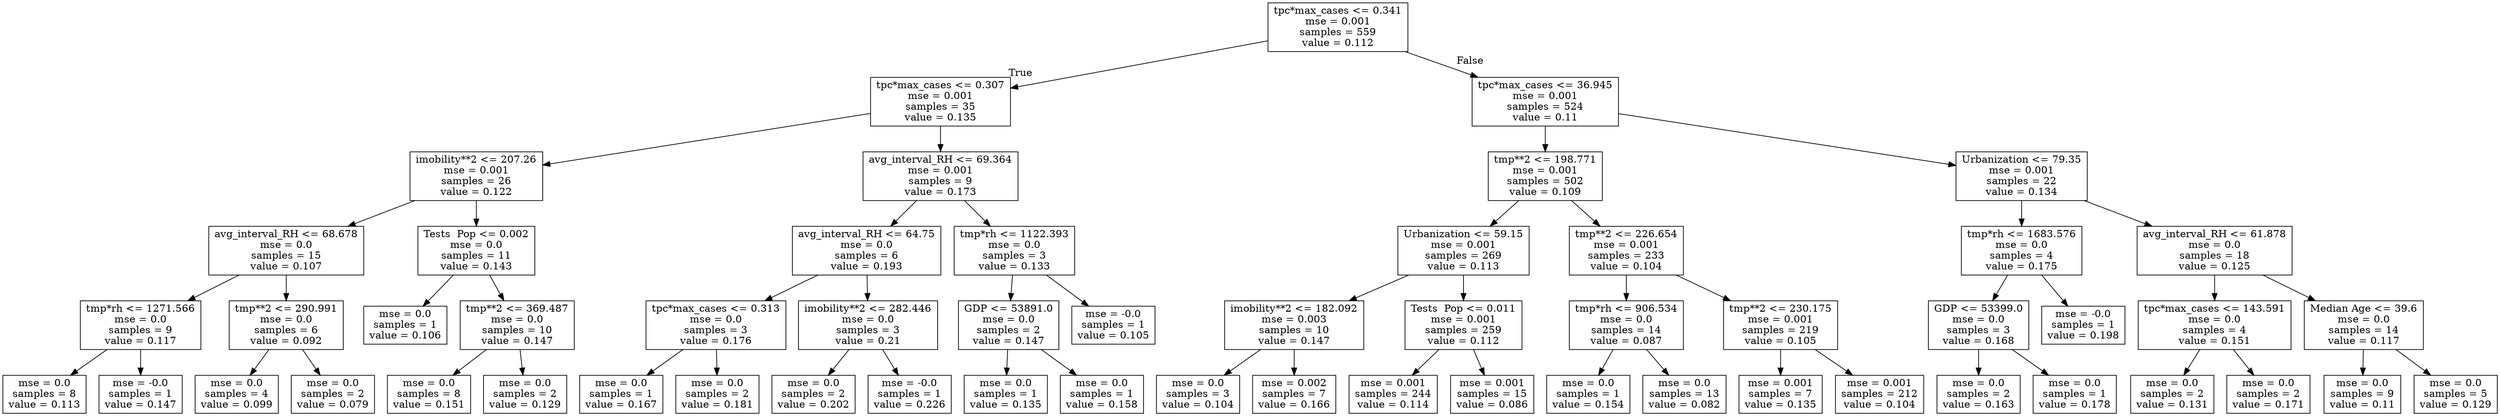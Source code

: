 digraph Tree {
node [shape=box] ;
0 [label="tpc*max_cases <= 0.341\nmse = 0.001\nsamples = 559\nvalue = 0.112"] ;
1 [label="tpc*max_cases <= 0.307\nmse = 0.001\nsamples = 35\nvalue = 0.135"] ;
0 -> 1 [labeldistance=2.5, labelangle=45, headlabel="True"] ;
2 [label="imobility**2 <= 207.26\nmse = 0.001\nsamples = 26\nvalue = 0.122"] ;
1 -> 2 ;
3 [label="avg_interval_RH <= 68.678\nmse = 0.0\nsamples = 15\nvalue = 0.107"] ;
2 -> 3 ;
4 [label="tmp*rh <= 1271.566\nmse = 0.0\nsamples = 9\nvalue = 0.117"] ;
3 -> 4 ;
5 [label="mse = 0.0\nsamples = 8\nvalue = 0.113"] ;
4 -> 5 ;
6 [label="mse = -0.0\nsamples = 1\nvalue = 0.147"] ;
4 -> 6 ;
7 [label="tmp**2 <= 290.991\nmse = 0.0\nsamples = 6\nvalue = 0.092"] ;
3 -> 7 ;
8 [label="mse = 0.0\nsamples = 4\nvalue = 0.099"] ;
7 -> 8 ;
9 [label="mse = 0.0\nsamples = 2\nvalue = 0.079"] ;
7 -> 9 ;
10 [label="Tests \ Pop <= 0.002\nmse = 0.0\nsamples = 11\nvalue = 0.143"] ;
2 -> 10 ;
11 [label="mse = 0.0\nsamples = 1\nvalue = 0.106"] ;
10 -> 11 ;
12 [label="tmp**2 <= 369.487\nmse = 0.0\nsamples = 10\nvalue = 0.147"] ;
10 -> 12 ;
13 [label="mse = 0.0\nsamples = 8\nvalue = 0.151"] ;
12 -> 13 ;
14 [label="mse = 0.0\nsamples = 2\nvalue = 0.129"] ;
12 -> 14 ;
15 [label="avg_interval_RH <= 69.364\nmse = 0.001\nsamples = 9\nvalue = 0.173"] ;
1 -> 15 ;
16 [label="avg_interval_RH <= 64.75\nmse = 0.0\nsamples = 6\nvalue = 0.193"] ;
15 -> 16 ;
17 [label="tpc*max_cases <= 0.313\nmse = 0.0\nsamples = 3\nvalue = 0.176"] ;
16 -> 17 ;
18 [label="mse = 0.0\nsamples = 1\nvalue = 0.167"] ;
17 -> 18 ;
19 [label="mse = 0.0\nsamples = 2\nvalue = 0.181"] ;
17 -> 19 ;
20 [label="imobility**2 <= 282.446\nmse = 0.0\nsamples = 3\nvalue = 0.21"] ;
16 -> 20 ;
21 [label="mse = 0.0\nsamples = 2\nvalue = 0.202"] ;
20 -> 21 ;
22 [label="mse = -0.0\nsamples = 1\nvalue = 0.226"] ;
20 -> 22 ;
23 [label="tmp*rh <= 1122.393\nmse = 0.0\nsamples = 3\nvalue = 0.133"] ;
15 -> 23 ;
24 [label="GDP <= 53891.0\nmse = 0.0\nsamples = 2\nvalue = 0.147"] ;
23 -> 24 ;
25 [label="mse = 0.0\nsamples = 1\nvalue = 0.135"] ;
24 -> 25 ;
26 [label="mse = 0.0\nsamples = 1\nvalue = 0.158"] ;
24 -> 26 ;
27 [label="mse = -0.0\nsamples = 1\nvalue = 0.105"] ;
23 -> 27 ;
28 [label="tpc*max_cases <= 36.945\nmse = 0.001\nsamples = 524\nvalue = 0.11"] ;
0 -> 28 [labeldistance=2.5, labelangle=-45, headlabel="False"] ;
29 [label="tmp**2 <= 198.771\nmse = 0.001\nsamples = 502\nvalue = 0.109"] ;
28 -> 29 ;
30 [label="Urbanization <= 59.15\nmse = 0.001\nsamples = 269\nvalue = 0.113"] ;
29 -> 30 ;
31 [label="imobility**2 <= 182.092\nmse = 0.003\nsamples = 10\nvalue = 0.147"] ;
30 -> 31 ;
32 [label="mse = 0.0\nsamples = 3\nvalue = 0.104"] ;
31 -> 32 ;
33 [label="mse = 0.002\nsamples = 7\nvalue = 0.166"] ;
31 -> 33 ;
34 [label="Tests \ Pop <= 0.011\nmse = 0.001\nsamples = 259\nvalue = 0.112"] ;
30 -> 34 ;
35 [label="mse = 0.001\nsamples = 244\nvalue = 0.114"] ;
34 -> 35 ;
36 [label="mse = 0.001\nsamples = 15\nvalue = 0.086"] ;
34 -> 36 ;
37 [label="tmp**2 <= 226.654\nmse = 0.001\nsamples = 233\nvalue = 0.104"] ;
29 -> 37 ;
38 [label="tmp*rh <= 906.534\nmse = 0.0\nsamples = 14\nvalue = 0.087"] ;
37 -> 38 ;
39 [label="mse = 0.0\nsamples = 1\nvalue = 0.154"] ;
38 -> 39 ;
40 [label="mse = 0.0\nsamples = 13\nvalue = 0.082"] ;
38 -> 40 ;
41 [label="tmp**2 <= 230.175\nmse = 0.001\nsamples = 219\nvalue = 0.105"] ;
37 -> 41 ;
42 [label="mse = 0.001\nsamples = 7\nvalue = 0.135"] ;
41 -> 42 ;
43 [label="mse = 0.001\nsamples = 212\nvalue = 0.104"] ;
41 -> 43 ;
44 [label="Urbanization <= 79.35\nmse = 0.001\nsamples = 22\nvalue = 0.134"] ;
28 -> 44 ;
45 [label="tmp*rh <= 1683.576\nmse = 0.0\nsamples = 4\nvalue = 0.175"] ;
44 -> 45 ;
46 [label="GDP <= 53399.0\nmse = 0.0\nsamples = 3\nvalue = 0.168"] ;
45 -> 46 ;
47 [label="mse = 0.0\nsamples = 2\nvalue = 0.163"] ;
46 -> 47 ;
48 [label="mse = 0.0\nsamples = 1\nvalue = 0.178"] ;
46 -> 48 ;
49 [label="mse = -0.0\nsamples = 1\nvalue = 0.198"] ;
45 -> 49 ;
50 [label="avg_interval_RH <= 61.878\nmse = 0.0\nsamples = 18\nvalue = 0.125"] ;
44 -> 50 ;
51 [label="tpc*max_cases <= 143.591\nmse = 0.0\nsamples = 4\nvalue = 0.151"] ;
50 -> 51 ;
52 [label="mse = 0.0\nsamples = 2\nvalue = 0.131"] ;
51 -> 52 ;
53 [label="mse = 0.0\nsamples = 2\nvalue = 0.171"] ;
51 -> 53 ;
54 [label="Median Age <= 39.6\nmse = 0.0\nsamples = 14\nvalue = 0.117"] ;
50 -> 54 ;
55 [label="mse = 0.0\nsamples = 9\nvalue = 0.11"] ;
54 -> 55 ;
56 [label="mse = 0.0\nsamples = 5\nvalue = 0.129"] ;
54 -> 56 ;
}